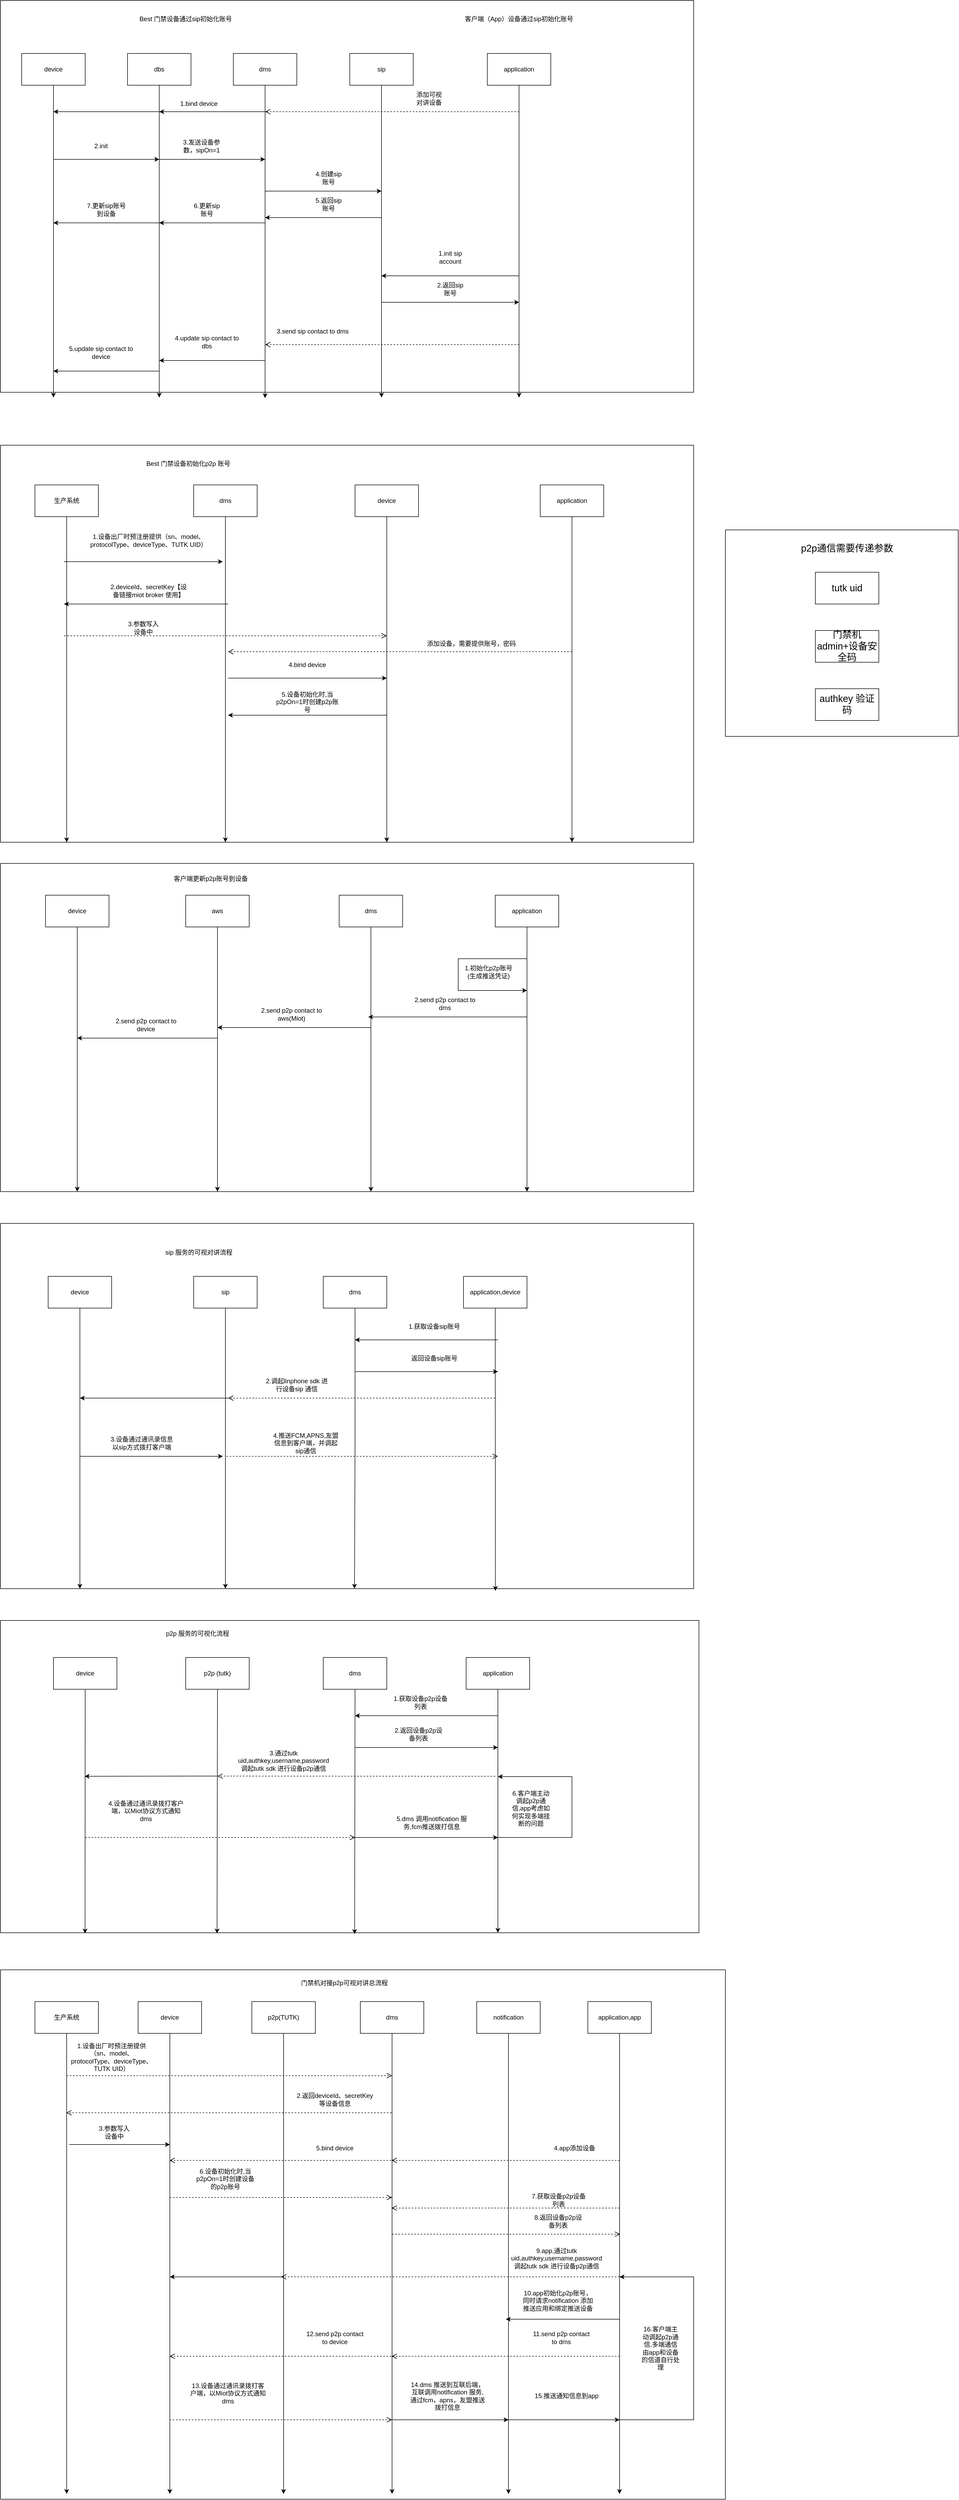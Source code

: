 <mxfile version="28.0.7" pages="2">
  <diagram name="门禁设备sip和p2p 可视对讲流程" id="9-DSKHzaisEFRr8mGshw">
    <mxGraphModel dx="1025" dy="463" grid="1" gridSize="10" guides="1" tooltips="1" connect="1" arrows="1" fold="1" page="1" pageScale="1" pageWidth="827" pageHeight="1169" math="0" shadow="0">
      <root>
        <mxCell id="0" />
        <mxCell id="1" parent="0" />
        <mxCell id="DE0nwYbpklcDqV-RwNJl-1" value="" style="rounded=0;whiteSpace=wrap;html=1;" parent="1" vertex="1">
          <mxGeometry x="120" y="80" width="1310" height="740" as="geometry" />
        </mxCell>
        <mxCell id="DE0nwYbpklcDqV-RwNJl-2" value="" style="edgeStyle=orthogonalEdgeStyle;rounded=0;orthogonalLoop=1;jettySize=auto;html=1;" parent="1" source="DE0nwYbpklcDqV-RwNJl-3" edge="1">
          <mxGeometry relative="1" as="geometry">
            <mxPoint x="220" y="830" as="targetPoint" />
          </mxGeometry>
        </mxCell>
        <mxCell id="DE0nwYbpklcDqV-RwNJl-3" value="device" style="rounded=0;whiteSpace=wrap;html=1;" parent="1" vertex="1">
          <mxGeometry x="160" y="180" width="120" height="60" as="geometry" />
        </mxCell>
        <mxCell id="DE0nwYbpklcDqV-RwNJl-4" style="edgeStyle=orthogonalEdgeStyle;rounded=0;orthogonalLoop=1;jettySize=auto;html=1;" parent="1" source="DE0nwYbpklcDqV-RwNJl-5" edge="1">
          <mxGeometry relative="1" as="geometry">
            <mxPoint x="420" y="830" as="targetPoint" />
          </mxGeometry>
        </mxCell>
        <mxCell id="DE0nwYbpklcDqV-RwNJl-5" value="dbs" style="rounded=0;whiteSpace=wrap;html=1;" parent="1" vertex="1">
          <mxGeometry x="360" y="180" width="120" height="60" as="geometry" />
        </mxCell>
        <mxCell id="DE0nwYbpklcDqV-RwNJl-6" style="edgeStyle=orthogonalEdgeStyle;rounded=0;orthogonalLoop=1;jettySize=auto;html=1;" parent="1" source="DE0nwYbpklcDqV-RwNJl-7" edge="1">
          <mxGeometry relative="1" as="geometry">
            <mxPoint x="620" y="831" as="targetPoint" />
          </mxGeometry>
        </mxCell>
        <mxCell id="DE0nwYbpklcDqV-RwNJl-7" value="dms" style="rounded=0;whiteSpace=wrap;html=1;" parent="1" vertex="1">
          <mxGeometry x="560" y="180" width="120" height="60" as="geometry" />
        </mxCell>
        <mxCell id="DE0nwYbpklcDqV-RwNJl-8" value="" style="endArrow=classic;html=1;rounded=0;" parent="1" edge="1">
          <mxGeometry width="50" height="50" relative="1" as="geometry">
            <mxPoint x="220" y="380" as="sourcePoint" />
            <mxPoint x="420" y="380" as="targetPoint" />
          </mxGeometry>
        </mxCell>
        <mxCell id="DE0nwYbpklcDqV-RwNJl-9" value="" style="endArrow=classic;html=1;rounded=0;" parent="1" edge="1">
          <mxGeometry width="50" height="50" relative="1" as="geometry">
            <mxPoint x="620" y="290" as="sourcePoint" />
            <mxPoint x="420" y="290" as="targetPoint" />
          </mxGeometry>
        </mxCell>
        <mxCell id="DE0nwYbpklcDqV-RwNJl-10" value="1.bind device" style="text;html=1;align=center;verticalAlign=middle;whiteSpace=wrap;rounded=0;" parent="1" vertex="1">
          <mxGeometry x="450" y="260" width="90" height="30" as="geometry" />
        </mxCell>
        <mxCell id="DE0nwYbpklcDqV-RwNJl-11" style="edgeStyle=orthogonalEdgeStyle;rounded=0;orthogonalLoop=1;jettySize=auto;html=1;exitX=0.5;exitY=1;exitDx=0;exitDy=0;" parent="1" source="DE0nwYbpklcDqV-RwNJl-12" edge="1">
          <mxGeometry relative="1" as="geometry">
            <mxPoint x="840" y="830" as="targetPoint" />
            <mxPoint x="730" y="210" as="sourcePoint" />
          </mxGeometry>
        </mxCell>
        <mxCell id="DE0nwYbpklcDqV-RwNJl-12" value="sip" style="rounded=0;whiteSpace=wrap;html=1;" parent="1" vertex="1">
          <mxGeometry x="780" y="180" width="120" height="60" as="geometry" />
        </mxCell>
        <mxCell id="DE0nwYbpklcDqV-RwNJl-13" value="" style="endArrow=classic;html=1;rounded=0;" parent="1" edge="1">
          <mxGeometry width="50" height="50" relative="1" as="geometry">
            <mxPoint x="420" y="290" as="sourcePoint" />
            <mxPoint x="220" y="290" as="targetPoint" />
          </mxGeometry>
        </mxCell>
        <mxCell id="DE0nwYbpklcDqV-RwNJl-14" value="2.init" style="text;html=1;align=center;verticalAlign=middle;whiteSpace=wrap;rounded=0;" parent="1" vertex="1">
          <mxGeometry x="280" y="340" width="60" height="30" as="geometry" />
        </mxCell>
        <mxCell id="DE0nwYbpklcDqV-RwNJl-15" value="" style="endArrow=classic;html=1;rounded=0;" parent="1" edge="1">
          <mxGeometry width="50" height="50" relative="1" as="geometry">
            <mxPoint x="420" y="380" as="sourcePoint" />
            <mxPoint x="620" y="380" as="targetPoint" />
          </mxGeometry>
        </mxCell>
        <mxCell id="DE0nwYbpklcDqV-RwNJl-16" value="3.发送设备参数，sipOn=1" style="text;html=1;align=center;verticalAlign=middle;whiteSpace=wrap;rounded=0;" parent="1" vertex="1">
          <mxGeometry x="460" y="340" width="80" height="30" as="geometry" />
        </mxCell>
        <mxCell id="DE0nwYbpklcDqV-RwNJl-17" value="" style="endArrow=classic;html=1;rounded=0;" parent="1" edge="1">
          <mxGeometry width="50" height="50" relative="1" as="geometry">
            <mxPoint x="620" y="440" as="sourcePoint" />
            <mxPoint x="840" y="440" as="targetPoint" />
          </mxGeometry>
        </mxCell>
        <mxCell id="DE0nwYbpklcDqV-RwNJl-18" value="4.创建sip账号" style="text;html=1;align=center;verticalAlign=middle;whiteSpace=wrap;rounded=0;" parent="1" vertex="1">
          <mxGeometry x="710" y="400" width="60" height="30" as="geometry" />
        </mxCell>
        <mxCell id="DE0nwYbpklcDqV-RwNJl-19" value="" style="endArrow=classic;html=1;rounded=0;" parent="1" edge="1">
          <mxGeometry width="50" height="50" relative="1" as="geometry">
            <mxPoint x="840" y="490" as="sourcePoint" />
            <mxPoint x="620" y="490" as="targetPoint" />
          </mxGeometry>
        </mxCell>
        <mxCell id="DE0nwYbpklcDqV-RwNJl-20" value="5.返回sip账号" style="text;html=1;align=center;verticalAlign=middle;whiteSpace=wrap;rounded=0;" parent="1" vertex="1">
          <mxGeometry x="710" y="450" width="60" height="30" as="geometry" />
        </mxCell>
        <mxCell id="DE0nwYbpklcDqV-RwNJl-21" value="" style="endArrow=classic;html=1;rounded=0;" parent="1" edge="1">
          <mxGeometry width="50" height="50" relative="1" as="geometry">
            <mxPoint x="620" y="500" as="sourcePoint" />
            <mxPoint x="420" y="500" as="targetPoint" />
          </mxGeometry>
        </mxCell>
        <mxCell id="DE0nwYbpklcDqV-RwNJl-22" value="6.更新sip账号" style="text;html=1;align=center;verticalAlign=middle;whiteSpace=wrap;rounded=0;" parent="1" vertex="1">
          <mxGeometry x="480" y="460" width="60" height="30" as="geometry" />
        </mxCell>
        <mxCell id="DE0nwYbpklcDqV-RwNJl-23" value="" style="rounded=0;whiteSpace=wrap;html=1;" parent="1" vertex="1">
          <mxGeometry x="120" y="920" width="1310" height="750" as="geometry" />
        </mxCell>
        <mxCell id="DE0nwYbpklcDqV-RwNJl-24" value="Best 门禁设备通过sip初始化账号" style="text;html=1;align=center;verticalAlign=middle;whiteSpace=wrap;rounded=0;" parent="1" vertex="1">
          <mxGeometry x="340" y="100" width="260" height="30" as="geometry" />
        </mxCell>
        <mxCell id="DE0nwYbpklcDqV-RwNJl-25" value="" style="endArrow=classic;html=1;rounded=0;" parent="1" edge="1">
          <mxGeometry width="50" height="50" relative="1" as="geometry">
            <mxPoint x="420" y="500" as="sourcePoint" />
            <mxPoint x="220" y="500" as="targetPoint" />
          </mxGeometry>
        </mxCell>
        <mxCell id="DE0nwYbpklcDqV-RwNJl-26" style="edgeStyle=orthogonalEdgeStyle;rounded=0;orthogonalLoop=1;jettySize=auto;html=1;" parent="1" source="DE0nwYbpklcDqV-RwNJl-27" edge="1">
          <mxGeometry relative="1" as="geometry">
            <mxPoint x="1100" y="830" as="targetPoint" />
          </mxGeometry>
        </mxCell>
        <mxCell id="DE0nwYbpklcDqV-RwNJl-27" value="application" style="rounded=0;whiteSpace=wrap;html=1;" parent="1" vertex="1">
          <mxGeometry x="1040" y="180" width="120" height="60" as="geometry" />
        </mxCell>
        <mxCell id="DE0nwYbpklcDqV-RwNJl-28" value="" style="endArrow=classic;html=1;rounded=0;" parent="1" edge="1">
          <mxGeometry width="50" height="50" relative="1" as="geometry">
            <mxPoint x="1100" y="600" as="sourcePoint" />
            <mxPoint x="840" y="600" as="targetPoint" />
          </mxGeometry>
        </mxCell>
        <mxCell id="DE0nwYbpklcDqV-RwNJl-29" value="1.init sip account" style="text;html=1;align=center;verticalAlign=middle;whiteSpace=wrap;rounded=0;" parent="1" vertex="1">
          <mxGeometry x="930" y="550" width="80" height="30" as="geometry" />
        </mxCell>
        <mxCell id="DE0nwYbpklcDqV-RwNJl-30" value="" style="endArrow=classic;html=1;rounded=0;" parent="1" edge="1">
          <mxGeometry width="50" height="50" relative="1" as="geometry">
            <mxPoint x="840" y="650" as="sourcePoint" />
            <mxPoint x="1100" y="650" as="targetPoint" />
          </mxGeometry>
        </mxCell>
        <mxCell id="DE0nwYbpklcDqV-RwNJl-31" value="2.返回sip 账号" style="text;html=1;align=center;verticalAlign=middle;whiteSpace=wrap;rounded=0;" parent="1" vertex="1">
          <mxGeometry x="940" y="610" width="60" height="30" as="geometry" />
        </mxCell>
        <mxCell id="DE0nwYbpklcDqV-RwNJl-32" value="客户端（App）设备通过sip初始化账号" style="text;html=1;align=center;verticalAlign=middle;whiteSpace=wrap;rounded=0;" parent="1" vertex="1">
          <mxGeometry x="970" y="100" width="260" height="30" as="geometry" />
        </mxCell>
        <mxCell id="DE0nwYbpklcDqV-RwNJl-33" value="" style="edgeStyle=orthogonalEdgeStyle;rounded=0;orthogonalLoop=1;jettySize=auto;html=1;" parent="1" source="DE0nwYbpklcDqV-RwNJl-34" edge="1">
          <mxGeometry relative="1" as="geometry">
            <mxPoint x="545" y="1670" as="targetPoint" />
          </mxGeometry>
        </mxCell>
        <mxCell id="DE0nwYbpklcDqV-RwNJl-34" value="dms" style="rounded=0;whiteSpace=wrap;html=1;" parent="1" vertex="1">
          <mxGeometry x="485" y="995" width="120" height="60" as="geometry" />
        </mxCell>
        <mxCell id="DE0nwYbpklcDqV-RwNJl-35" style="edgeStyle=orthogonalEdgeStyle;rounded=0;orthogonalLoop=1;jettySize=auto;html=1;" parent="1" source="DE0nwYbpklcDqV-RwNJl-36" edge="1">
          <mxGeometry relative="1" as="geometry">
            <mxPoint x="245" y="1670" as="targetPoint" />
          </mxGeometry>
        </mxCell>
        <mxCell id="DE0nwYbpklcDqV-RwNJl-36" value="生产系统" style="rounded=0;whiteSpace=wrap;html=1;" parent="1" vertex="1">
          <mxGeometry x="185" y="995" width="120" height="60" as="geometry" />
        </mxCell>
        <mxCell id="DE0nwYbpklcDqV-RwNJl-37" style="edgeStyle=orthogonalEdgeStyle;rounded=0;orthogonalLoop=1;jettySize=auto;html=1;" parent="1" source="DE0nwYbpklcDqV-RwNJl-38" edge="1">
          <mxGeometry relative="1" as="geometry">
            <mxPoint x="850" y="1670" as="targetPoint" />
          </mxGeometry>
        </mxCell>
        <mxCell id="DE0nwYbpklcDqV-RwNJl-38" value="device" style="rounded=0;whiteSpace=wrap;html=1;" parent="1" vertex="1">
          <mxGeometry x="790" y="995" width="120" height="60" as="geometry" />
        </mxCell>
        <mxCell id="DE0nwYbpklcDqV-RwNJl-39" value="1.设备出厂时预注册提供（sn、model、protocolType、deviceType、TUTK UID）" style="text;html=1;strokeColor=none;fillColor=none;align=center;verticalAlign=middle;whiteSpace=wrap;rounded=0;" parent="1" vertex="1">
          <mxGeometry x="270" y="1090" width="260" height="20" as="geometry" />
        </mxCell>
        <mxCell id="DE0nwYbpklcDqV-RwNJl-40" value="" style="endArrow=classic;html=1;rounded=0;" parent="1" edge="1">
          <mxGeometry width="50" height="50" relative="1" as="geometry">
            <mxPoint x="240" y="1140" as="sourcePoint" />
            <mxPoint x="540" y="1140" as="targetPoint" />
          </mxGeometry>
        </mxCell>
        <mxCell id="DE0nwYbpklcDqV-RwNJl-41" value="" style="endArrow=classic;html=1;rounded=0;" parent="1" edge="1">
          <mxGeometry width="50" height="50" relative="1" as="geometry">
            <mxPoint x="550" y="1220" as="sourcePoint" />
            <mxPoint x="240" y="1220" as="targetPoint" />
          </mxGeometry>
        </mxCell>
        <mxCell id="DE0nwYbpklcDqV-RwNJl-42" value="2.deviceId、secretKey【设备链接miot broker 使用】" style="text;html=1;align=center;verticalAlign=middle;whiteSpace=wrap;rounded=0;" parent="1" vertex="1">
          <mxGeometry x="325" y="1180" width="150" height="30" as="geometry" />
        </mxCell>
        <mxCell id="DE0nwYbpklcDqV-RwNJl-43" value="3.参数写入设备中" style="text;html=1;align=center;verticalAlign=middle;whiteSpace=wrap;rounded=0;" parent="1" vertex="1">
          <mxGeometry x="360" y="1250" width="60" height="30" as="geometry" />
        </mxCell>
        <mxCell id="DE0nwYbpklcDqV-RwNJl-44" value="" style="endArrow=classic;html=1;rounded=0;" parent="1" edge="1">
          <mxGeometry width="50" height="50" relative="1" as="geometry">
            <mxPoint x="550" y="1360" as="sourcePoint" />
            <mxPoint x="850" y="1360" as="targetPoint" />
          </mxGeometry>
        </mxCell>
        <mxCell id="DE0nwYbpklcDqV-RwNJl-45" value="4.bind device" style="text;html=1;align=center;verticalAlign=middle;whiteSpace=wrap;rounded=0;" parent="1" vertex="1">
          <mxGeometry x="650" y="1320" width="100" height="30" as="geometry" />
        </mxCell>
        <mxCell id="DE0nwYbpklcDqV-RwNJl-46" value="" style="endArrow=classic;html=1;rounded=0;" parent="1" edge="1">
          <mxGeometry width="50" height="50" relative="1" as="geometry">
            <mxPoint x="850" y="1430" as="sourcePoint" />
            <mxPoint x="550" y="1430" as="targetPoint" />
          </mxGeometry>
        </mxCell>
        <mxCell id="DE0nwYbpklcDqV-RwNJl-47" value="5.设备初始化时,当p2pOn=1时创建p2p账号" style="text;html=1;align=center;verticalAlign=middle;whiteSpace=wrap;rounded=0;" parent="1" vertex="1">
          <mxGeometry x="640" y="1390" width="120" height="30" as="geometry" />
        </mxCell>
        <mxCell id="DE0nwYbpklcDqV-RwNJl-48" value="Best 门禁设备初始化p2p 账号" style="text;html=1;align=center;verticalAlign=middle;whiteSpace=wrap;rounded=0;" parent="1" vertex="1">
          <mxGeometry x="340" y="940" width="270" height="30" as="geometry" />
        </mxCell>
        <mxCell id="DE0nwYbpklcDqV-RwNJl-49" style="edgeStyle=orthogonalEdgeStyle;rounded=0;orthogonalLoop=1;jettySize=auto;html=1;" parent="1" source="DE0nwYbpklcDqV-RwNJl-50" edge="1">
          <mxGeometry relative="1" as="geometry">
            <mxPoint x="1200" y="1670" as="targetPoint" />
          </mxGeometry>
        </mxCell>
        <mxCell id="DE0nwYbpklcDqV-RwNJl-50" value="application" style="rounded=0;whiteSpace=wrap;html=1;" parent="1" vertex="1">
          <mxGeometry x="1140" y="995" width="120" height="60" as="geometry" />
        </mxCell>
        <mxCell id="DE0nwYbpklcDqV-RwNJl-51" value="3.send sip contact to dms" style="text;html=1;align=center;verticalAlign=middle;whiteSpace=wrap;rounded=0;" parent="1" vertex="1">
          <mxGeometry x="640" y="690" width="140" height="30" as="geometry" />
        </mxCell>
        <mxCell id="DE0nwYbpklcDqV-RwNJl-52" value="" style="endArrow=classic;html=1;rounded=0;" parent="1" edge="1">
          <mxGeometry width="50" height="50" relative="1" as="geometry">
            <mxPoint x="620" y="760" as="sourcePoint" />
            <mxPoint x="420" y="760" as="targetPoint" />
          </mxGeometry>
        </mxCell>
        <mxCell id="DE0nwYbpklcDqV-RwNJl-53" value="4.update sip contact to dbs" style="text;html=1;align=center;verticalAlign=middle;whiteSpace=wrap;rounded=0;" parent="1" vertex="1">
          <mxGeometry x="440" y="710" width="140" height="30" as="geometry" />
        </mxCell>
        <mxCell id="DE0nwYbpklcDqV-RwNJl-54" value="" style="endArrow=classic;html=1;rounded=0;" parent="1" edge="1">
          <mxGeometry width="50" height="50" relative="1" as="geometry">
            <mxPoint x="420" y="780" as="sourcePoint" />
            <mxPoint x="220" y="780" as="targetPoint" />
          </mxGeometry>
        </mxCell>
        <mxCell id="DE0nwYbpklcDqV-RwNJl-55" value="5.update sip contact to device" style="text;html=1;align=center;verticalAlign=middle;whiteSpace=wrap;rounded=0;" parent="1" vertex="1">
          <mxGeometry x="240" y="730" width="140" height="30" as="geometry" />
        </mxCell>
        <mxCell id="DE0nwYbpklcDqV-RwNJl-56" value="7.更新sip账号到设备" style="text;html=1;align=center;verticalAlign=middle;whiteSpace=wrap;rounded=0;" parent="1" vertex="1">
          <mxGeometry x="280" y="460" width="80" height="30" as="geometry" />
        </mxCell>
        <mxCell id="DE0nwYbpklcDqV-RwNJl-57" value="添加可视对讲设备" style="text;html=1;align=center;verticalAlign=middle;whiteSpace=wrap;rounded=0;" parent="1" vertex="1">
          <mxGeometry x="900" y="250" width="60" height="30" as="geometry" />
        </mxCell>
        <mxCell id="DE0nwYbpklcDqV-RwNJl-58" value="添加设备，需要提供账号，密码" style="text;html=1;align=center;verticalAlign=middle;whiteSpace=wrap;rounded=0;" parent="1" vertex="1">
          <mxGeometry x="920" y="1280" width="180" height="30" as="geometry" />
        </mxCell>
        <mxCell id="DE0nwYbpklcDqV-RwNJl-59" value="" style="rounded=0;whiteSpace=wrap;html=1;" parent="1" vertex="1">
          <mxGeometry x="1490" y="1080" width="440" height="390" as="geometry" />
        </mxCell>
        <mxCell id="DE0nwYbpklcDqV-RwNJl-60" value="&lt;font style=&quot;font-size: 18px;&quot;&gt;tutk uid&lt;/font&gt;" style="rounded=0;whiteSpace=wrap;html=1;" parent="1" vertex="1">
          <mxGeometry x="1660" y="1160" width="120" height="60" as="geometry" />
        </mxCell>
        <mxCell id="DE0nwYbpklcDqV-RwNJl-61" value="&lt;font style=&quot;font-size: 18px;&quot;&gt;p2p通信需要传递参数&lt;/font&gt;" style="text;html=1;align=center;verticalAlign=middle;whiteSpace=wrap;rounded=0;" parent="1" vertex="1">
          <mxGeometry x="1570" y="1100" width="300" height="30" as="geometry" />
        </mxCell>
        <mxCell id="DE0nwYbpklcDqV-RwNJl-62" value="&lt;span style=&quot;font-size: 18px;&quot;&gt;门禁机admin+设备安全码&lt;/span&gt;" style="rounded=0;whiteSpace=wrap;html=1;" parent="1" vertex="1">
          <mxGeometry x="1660" y="1270" width="120" height="60" as="geometry" />
        </mxCell>
        <mxCell id="DE0nwYbpklcDqV-RwNJl-63" value="&lt;span style=&quot;font-size: 18px;&quot;&gt;authkey 验证码&lt;/span&gt;" style="rounded=0;whiteSpace=wrap;html=1;" parent="1" vertex="1">
          <mxGeometry x="1660" y="1380" width="120" height="60" as="geometry" />
        </mxCell>
        <mxCell id="DE0nwYbpklcDqV-RwNJl-64" value="" style="rounded=0;whiteSpace=wrap;html=1;" parent="1" vertex="1">
          <mxGeometry x="120" y="1710" width="1310" height="620" as="geometry" />
        </mxCell>
        <mxCell id="DE0nwYbpklcDqV-RwNJl-65" style="edgeStyle=orthogonalEdgeStyle;rounded=0;orthogonalLoop=1;jettySize=auto;html=1;" parent="1" source="DE0nwYbpklcDqV-RwNJl-66" edge="1">
          <mxGeometry relative="1" as="geometry">
            <mxPoint x="820" y="2330" as="targetPoint" />
          </mxGeometry>
        </mxCell>
        <mxCell id="DE0nwYbpklcDqV-RwNJl-66" value="dms" style="rounded=0;whiteSpace=wrap;html=1;" parent="1" vertex="1">
          <mxGeometry x="760" y="1770" width="120" height="60" as="geometry" />
        </mxCell>
        <mxCell id="DE0nwYbpklcDqV-RwNJl-67" style="edgeStyle=orthogonalEdgeStyle;rounded=0;orthogonalLoop=1;jettySize=auto;html=1;" parent="1" source="DE0nwYbpklcDqV-RwNJl-68" edge="1">
          <mxGeometry relative="1" as="geometry">
            <mxPoint x="1115" y="2330" as="targetPoint" />
          </mxGeometry>
        </mxCell>
        <mxCell id="DE0nwYbpklcDqV-RwNJl-68" value="application" style="rounded=0;whiteSpace=wrap;html=1;" parent="1" vertex="1">
          <mxGeometry x="1055" y="1770" width="120" height="60" as="geometry" />
        </mxCell>
        <mxCell id="DE0nwYbpklcDqV-RwNJl-69" value="" style="endArrow=classic;html=1;rounded=0;" parent="1" edge="1">
          <mxGeometry width="50" height="50" relative="1" as="geometry">
            <mxPoint x="1115" y="1890" as="sourcePoint" />
            <mxPoint x="1115" y="1950" as="targetPoint" />
            <Array as="points">
              <mxPoint x="985" y="1890" />
              <mxPoint x="985" y="1950" />
            </Array>
          </mxGeometry>
        </mxCell>
        <mxCell id="DE0nwYbpklcDqV-RwNJl-70" style="edgeStyle=orthogonalEdgeStyle;rounded=0;orthogonalLoop=1;jettySize=auto;html=1;" parent="1" source="DE0nwYbpklcDqV-RwNJl-71" edge="1">
          <mxGeometry relative="1" as="geometry">
            <mxPoint x="265" y="2330" as="targetPoint" />
          </mxGeometry>
        </mxCell>
        <mxCell id="DE0nwYbpklcDqV-RwNJl-71" value="device" style="rounded=0;whiteSpace=wrap;html=1;" parent="1" vertex="1">
          <mxGeometry x="205" y="1770" width="120" height="60" as="geometry" />
        </mxCell>
        <mxCell id="DE0nwYbpklcDqV-RwNJl-72" value="1.初始化p2p账号(生成推送凭证)" style="text;html=1;align=center;verticalAlign=middle;whiteSpace=wrap;rounded=0;" parent="1" vertex="1">
          <mxGeometry x="995" y="1900" width="95" height="30" as="geometry" />
        </mxCell>
        <mxCell id="DE0nwYbpklcDqV-RwNJl-73" value="" style="endArrow=classic;html=1;rounded=0;" parent="1" edge="1">
          <mxGeometry width="50" height="50" relative="1" as="geometry">
            <mxPoint x="1115" y="2000" as="sourcePoint" />
            <mxPoint x="815" y="2000" as="targetPoint" />
          </mxGeometry>
        </mxCell>
        <mxCell id="DE0nwYbpklcDqV-RwNJl-74" value="2.send p2p contact to dms" style="text;html=1;align=center;verticalAlign=middle;whiteSpace=wrap;rounded=0;" parent="1" vertex="1">
          <mxGeometry x="890" y="1960" width="140" height="30" as="geometry" />
        </mxCell>
        <mxCell id="DE0nwYbpklcDqV-RwNJl-75" value="" style="html=1;verticalAlign=bottom;endArrow=open;dashed=1;endSize=8;curved=0;rounded=0;" parent="1" edge="1">
          <mxGeometry relative="1" as="geometry">
            <mxPoint x="1200" y="1310" as="sourcePoint" />
            <mxPoint x="550" y="1310" as="targetPoint" />
            <mxPoint as="offset" />
          </mxGeometry>
        </mxCell>
        <mxCell id="DE0nwYbpklcDqV-RwNJl-76" style="edgeStyle=orthogonalEdgeStyle;rounded=0;orthogonalLoop=1;jettySize=auto;html=1;" parent="1" source="DE0nwYbpklcDqV-RwNJl-77" edge="1">
          <mxGeometry relative="1" as="geometry">
            <mxPoint x="530" y="2330" as="targetPoint" />
          </mxGeometry>
        </mxCell>
        <mxCell id="DE0nwYbpklcDqV-RwNJl-77" value="aws" style="rounded=0;whiteSpace=wrap;html=1;" parent="1" vertex="1">
          <mxGeometry x="470" y="1770" width="120" height="60" as="geometry" />
        </mxCell>
        <mxCell id="DE0nwYbpklcDqV-RwNJl-78" value="" style="endArrow=classic;html=1;rounded=0;" parent="1" edge="1">
          <mxGeometry width="50" height="50" relative="1" as="geometry">
            <mxPoint x="820" y="2020" as="sourcePoint" />
            <mxPoint x="530" y="2020" as="targetPoint" />
          </mxGeometry>
        </mxCell>
        <mxCell id="DE0nwYbpklcDqV-RwNJl-79" value="" style="endArrow=classic;html=1;rounded=0;" parent="1" edge="1">
          <mxGeometry width="50" height="50" relative="1" as="geometry">
            <mxPoint x="530" y="2040" as="sourcePoint" />
            <mxPoint x="265" y="2040" as="targetPoint" />
          </mxGeometry>
        </mxCell>
        <mxCell id="DE0nwYbpklcDqV-RwNJl-80" value="2.send p2p contact to aws(Miot)" style="text;html=1;align=center;verticalAlign=middle;whiteSpace=wrap;rounded=0;" parent="1" vertex="1">
          <mxGeometry x="600" y="1980" width="140" height="30" as="geometry" />
        </mxCell>
        <mxCell id="DE0nwYbpklcDqV-RwNJl-81" value="2.send p2p contact to device" style="text;html=1;align=center;verticalAlign=middle;whiteSpace=wrap;rounded=0;" parent="1" vertex="1">
          <mxGeometry x="325" y="2000" width="140" height="30" as="geometry" />
        </mxCell>
        <mxCell id="DE0nwYbpklcDqV-RwNJl-82" value="" style="html=1;verticalAlign=bottom;endArrow=open;dashed=1;endSize=8;curved=0;rounded=0;" parent="1" edge="1">
          <mxGeometry relative="1" as="geometry">
            <mxPoint x="1100" y="290" as="sourcePoint" />
            <mxPoint x="620" y="290" as="targetPoint" />
            <mxPoint as="offset" />
          </mxGeometry>
        </mxCell>
        <mxCell id="DE0nwYbpklcDqV-RwNJl-83" value="" style="html=1;verticalAlign=bottom;endArrow=open;dashed=1;endSize=8;curved=0;rounded=0;" parent="1" edge="1">
          <mxGeometry relative="1" as="geometry">
            <mxPoint x="1100" y="730" as="sourcePoint" />
            <mxPoint x="620" y="730" as="targetPoint" />
            <mxPoint as="offset" />
          </mxGeometry>
        </mxCell>
        <mxCell id="DE0nwYbpklcDqV-RwNJl-84" value="" style="html=1;verticalAlign=bottom;endArrow=open;dashed=1;endSize=8;curved=0;rounded=0;" parent="1" edge="1">
          <mxGeometry relative="1" as="geometry">
            <mxPoint x="240" y="1280" as="sourcePoint" />
            <mxPoint x="850" y="1280" as="targetPoint" />
            <mxPoint as="offset" />
          </mxGeometry>
        </mxCell>
        <mxCell id="DE0nwYbpklcDqV-RwNJl-85" value="客户端更新p2p账号到设备" style="text;html=1;align=center;verticalAlign=middle;whiteSpace=wrap;rounded=0;" parent="1" vertex="1">
          <mxGeometry x="415" y="1724" width="205" height="30" as="geometry" />
        </mxCell>
        <mxCell id="DE0nwYbpklcDqV-RwNJl-86" value="" style="rounded=0;whiteSpace=wrap;html=1;" parent="1" vertex="1">
          <mxGeometry x="120" y="2390" width="1310" height="690" as="geometry" />
        </mxCell>
        <mxCell id="DE0nwYbpklcDqV-RwNJl-87" style="edgeStyle=orthogonalEdgeStyle;rounded=0;orthogonalLoop=1;jettySize=auto;html=1;" parent="1" source="DE0nwYbpklcDqV-RwNJl-88" edge="1">
          <mxGeometry relative="1" as="geometry">
            <mxPoint x="270" y="3080" as="targetPoint" />
          </mxGeometry>
        </mxCell>
        <mxCell id="DE0nwYbpklcDqV-RwNJl-88" value="device" style="rounded=0;whiteSpace=wrap;html=1;" parent="1" vertex="1">
          <mxGeometry x="210" y="2490" width="120" height="60" as="geometry" />
        </mxCell>
        <mxCell id="DE0nwYbpklcDqV-RwNJl-89" value="dms" style="rounded=0;whiteSpace=wrap;html=1;" parent="1" vertex="1">
          <mxGeometry x="730" y="2490" width="120" height="60" as="geometry" />
        </mxCell>
        <mxCell id="DE0nwYbpklcDqV-RwNJl-90" style="edgeStyle=orthogonalEdgeStyle;rounded=0;orthogonalLoop=1;jettySize=auto;html=1;" parent="1" source="DE0nwYbpklcDqV-RwNJl-91" edge="1">
          <mxGeometry relative="1" as="geometry">
            <mxPoint x="545" y="3080" as="targetPoint" />
          </mxGeometry>
        </mxCell>
        <mxCell id="DE0nwYbpklcDqV-RwNJl-91" value="sip" style="rounded=0;whiteSpace=wrap;html=1;" parent="1" vertex="1">
          <mxGeometry x="485" y="2490" width="120" height="60" as="geometry" />
        </mxCell>
        <mxCell id="DE0nwYbpklcDqV-RwNJl-92" value="application,device" style="rounded=0;whiteSpace=wrap;html=1;" parent="1" vertex="1">
          <mxGeometry x="995" y="2490" width="120" height="60" as="geometry" />
        </mxCell>
        <mxCell id="DE0nwYbpklcDqV-RwNJl-93" style="edgeStyle=orthogonalEdgeStyle;rounded=0;orthogonalLoop=1;jettySize=auto;html=1;entryX=0.714;entryY=1.006;entryDx=0;entryDy=0;entryPerimeter=0;" parent="1" source="DE0nwYbpklcDqV-RwNJl-92" target="DE0nwYbpklcDqV-RwNJl-86" edge="1">
          <mxGeometry relative="1" as="geometry" />
        </mxCell>
        <mxCell id="DE0nwYbpklcDqV-RwNJl-94" value="" style="endArrow=classic;html=1;rounded=0;" parent="1" edge="1">
          <mxGeometry width="50" height="50" relative="1" as="geometry">
            <mxPoint x="1060" y="2610" as="sourcePoint" />
            <mxPoint x="790" y="2610" as="targetPoint" />
          </mxGeometry>
        </mxCell>
        <mxCell id="DE0nwYbpklcDqV-RwNJl-95" value="1.获取设备sip账号" style="text;html=1;align=center;verticalAlign=middle;whiteSpace=wrap;rounded=0;" parent="1" vertex="1">
          <mxGeometry x="890" y="2570" width="100" height="30" as="geometry" />
        </mxCell>
        <mxCell id="DE0nwYbpklcDqV-RwNJl-96" value="" style="html=1;verticalAlign=bottom;endArrow=open;dashed=1;endSize=8;curved=0;rounded=0;" parent="1" edge="1">
          <mxGeometry relative="1" as="geometry">
            <mxPoint x="1055" y="2720" as="sourcePoint" />
            <mxPoint x="550" y="2720" as="targetPoint" />
          </mxGeometry>
        </mxCell>
        <mxCell id="DE0nwYbpklcDqV-RwNJl-97" value="2.调起linphone sdk 进行设备sip 通信" style="text;html=1;align=center;verticalAlign=middle;whiteSpace=wrap;rounded=0;" parent="1" vertex="1">
          <mxGeometry x="620" y="2680" width="120" height="30" as="geometry" />
        </mxCell>
        <mxCell id="DE0nwYbpklcDqV-RwNJl-98" value="3.设备通过通讯录信息以sip方式拨打客户端" style="text;html=1;align=center;verticalAlign=middle;whiteSpace=wrap;rounded=0;" parent="1" vertex="1">
          <mxGeometry x="322.5" y="2790" width="127.5" height="30" as="geometry" />
        </mxCell>
        <mxCell id="DE0nwYbpklcDqV-RwNJl-99" value="" style="endArrow=classic;html=1;rounded=0;" parent="1" edge="1">
          <mxGeometry width="50" height="50" relative="1" as="geometry">
            <mxPoint x="790" y="2670" as="sourcePoint" />
            <mxPoint x="1060" y="2670" as="targetPoint" />
          </mxGeometry>
        </mxCell>
        <mxCell id="DE0nwYbpklcDqV-RwNJl-100" value="返回设备sip账号" style="text;html=1;align=center;verticalAlign=middle;whiteSpace=wrap;rounded=0;" parent="1" vertex="1">
          <mxGeometry x="890" y="2630" width="100" height="30" as="geometry" />
        </mxCell>
        <mxCell id="DE0nwYbpklcDqV-RwNJl-101" style="edgeStyle=orthogonalEdgeStyle;rounded=0;orthogonalLoop=1;jettySize=auto;html=1;" parent="1" source="DE0nwYbpklcDqV-RwNJl-89" edge="1">
          <mxGeometry relative="1" as="geometry">
            <mxPoint x="789" y="3080" as="targetPoint" />
          </mxGeometry>
        </mxCell>
        <mxCell id="DE0nwYbpklcDqV-RwNJl-102" value="" style="endArrow=classic;html=1;rounded=0;" parent="1" edge="1">
          <mxGeometry width="50" height="50" relative="1" as="geometry">
            <mxPoint x="550" y="2720" as="sourcePoint" />
            <mxPoint x="270" y="2720" as="targetPoint" />
          </mxGeometry>
        </mxCell>
        <mxCell id="DE0nwYbpklcDqV-RwNJl-103" value="" style="html=1;verticalAlign=bottom;endArrow=open;dashed=1;endSize=8;curved=0;rounded=0;" parent="1" edge="1">
          <mxGeometry relative="1" as="geometry">
            <mxPoint x="547" y="2830" as="sourcePoint" />
            <mxPoint x="1060" y="2830" as="targetPoint" />
          </mxGeometry>
        </mxCell>
        <mxCell id="DE0nwYbpklcDqV-RwNJl-104" value="4.推送FCM,APNS,友盟信息到客户端，并调起sip通信" style="text;html=1;align=center;verticalAlign=middle;whiteSpace=wrap;rounded=0;" parent="1" vertex="1">
          <mxGeometry x="632.5" y="2790" width="127.5" height="30" as="geometry" />
        </mxCell>
        <mxCell id="DE0nwYbpklcDqV-RwNJl-105" value="" style="endArrow=classic;html=1;rounded=0;" parent="1" edge="1">
          <mxGeometry width="50" height="50" relative="1" as="geometry">
            <mxPoint x="270" y="2830" as="sourcePoint" />
            <mxPoint x="540" y="2830" as="targetPoint" />
          </mxGeometry>
        </mxCell>
        <mxCell id="DE0nwYbpklcDqV-RwNJl-106" value="" style="rounded=0;whiteSpace=wrap;html=1;" parent="1" vertex="1">
          <mxGeometry x="120" y="3140" width="1320" height="590" as="geometry" />
        </mxCell>
        <mxCell id="DE0nwYbpklcDqV-RwNJl-107" value="sip 服务的可视对讲流程" style="text;html=1;align=center;verticalAlign=middle;whiteSpace=wrap;rounded=0;" parent="1" vertex="1">
          <mxGeometry x="410" y="2430" width="170" height="30" as="geometry" />
        </mxCell>
        <mxCell id="DE0nwYbpklcDqV-RwNJl-108" value="device" style="rounded=0;whiteSpace=wrap;html=1;" parent="1" vertex="1">
          <mxGeometry x="220" y="3210" width="120" height="60" as="geometry" />
        </mxCell>
        <mxCell id="DE0nwYbpklcDqV-RwNJl-109" value="p2p (tutk)" style="rounded=0;whiteSpace=wrap;html=1;" parent="1" vertex="1">
          <mxGeometry x="470" y="3210" width="120" height="60" as="geometry" />
        </mxCell>
        <mxCell id="DE0nwYbpklcDqV-RwNJl-110" value="dms" style="rounded=0;whiteSpace=wrap;html=1;" parent="1" vertex="1">
          <mxGeometry x="730" y="3210" width="120" height="60" as="geometry" />
        </mxCell>
        <mxCell id="DE0nwYbpklcDqV-RwNJl-111" style="edgeStyle=orthogonalEdgeStyle;rounded=0;orthogonalLoop=1;jettySize=auto;html=1;" parent="1" source="DE0nwYbpklcDqV-RwNJl-112" edge="1">
          <mxGeometry relative="1" as="geometry">
            <mxPoint x="1060" y="3730" as="targetPoint" />
          </mxGeometry>
        </mxCell>
        <mxCell id="DE0nwYbpklcDqV-RwNJl-112" value="application" style="rounded=0;whiteSpace=wrap;html=1;" parent="1" vertex="1">
          <mxGeometry x="1000" y="3210" width="120" height="60" as="geometry" />
        </mxCell>
        <mxCell id="DE0nwYbpklcDqV-RwNJl-113" style="edgeStyle=orthogonalEdgeStyle;rounded=0;orthogonalLoop=1;jettySize=auto;html=1;entryX=0.507;entryY=1.004;entryDx=0;entryDy=0;entryPerimeter=0;" parent="1" source="DE0nwYbpklcDqV-RwNJl-110" target="DE0nwYbpklcDqV-RwNJl-106" edge="1">
          <mxGeometry relative="1" as="geometry" />
        </mxCell>
        <mxCell id="DE0nwYbpklcDqV-RwNJl-114" style="edgeStyle=orthogonalEdgeStyle;rounded=0;orthogonalLoop=1;jettySize=auto;html=1;entryX=0.31;entryY=1.002;entryDx=0;entryDy=0;entryPerimeter=0;" parent="1" source="DE0nwYbpklcDqV-RwNJl-109" target="DE0nwYbpklcDqV-RwNJl-106" edge="1">
          <mxGeometry relative="1" as="geometry" />
        </mxCell>
        <mxCell id="DE0nwYbpklcDqV-RwNJl-115" style="edgeStyle=orthogonalEdgeStyle;rounded=0;orthogonalLoop=1;jettySize=auto;html=1;entryX=0.121;entryY=1.002;entryDx=0;entryDy=0;entryPerimeter=0;" parent="1" source="DE0nwYbpklcDqV-RwNJl-108" target="DE0nwYbpklcDqV-RwNJl-106" edge="1">
          <mxGeometry relative="1" as="geometry" />
        </mxCell>
        <mxCell id="DE0nwYbpklcDqV-RwNJl-116" value="p2p 服务的可视化流程" style="text;html=1;align=center;verticalAlign=middle;whiteSpace=wrap;rounded=0;" parent="1" vertex="1">
          <mxGeometry x="415" y="3150" width="155" height="30" as="geometry" />
        </mxCell>
        <mxCell id="DE0nwYbpklcDqV-RwNJl-117" value="" style="endArrow=classic;html=1;rounded=0;" parent="1" edge="1">
          <mxGeometry width="50" height="50" relative="1" as="geometry">
            <mxPoint x="1060" y="3320" as="sourcePoint" />
            <mxPoint x="790" y="3320" as="targetPoint" />
          </mxGeometry>
        </mxCell>
        <mxCell id="DE0nwYbpklcDqV-RwNJl-118" value="1.获取设备p2p设备列表" style="text;html=1;align=center;verticalAlign=middle;whiteSpace=wrap;rounded=0;" parent="1" vertex="1">
          <mxGeometry x="859" y="3280" width="110" height="30" as="geometry" />
        </mxCell>
        <mxCell id="DE0nwYbpklcDqV-RwNJl-119" value="2.返回设备p2p设备列表" style="text;html=1;align=center;verticalAlign=middle;whiteSpace=wrap;rounded=0;" parent="1" vertex="1">
          <mxGeometry x="860" y="3340" width="100" height="30" as="geometry" />
        </mxCell>
        <mxCell id="DE0nwYbpklcDqV-RwNJl-120" value="" style="endArrow=classic;html=1;rounded=0;" parent="1" edge="1">
          <mxGeometry width="50" height="50" relative="1" as="geometry">
            <mxPoint x="790" y="3380" as="sourcePoint" />
            <mxPoint x="1060" y="3380" as="targetPoint" />
          </mxGeometry>
        </mxCell>
        <mxCell id="DE0nwYbpklcDqV-RwNJl-121" value="" style="html=1;verticalAlign=bottom;endArrow=open;dashed=1;endSize=8;curved=0;rounded=0;" parent="1" edge="1">
          <mxGeometry relative="1" as="geometry">
            <mxPoint x="1055" y="3434.44" as="sourcePoint" />
            <mxPoint x="530" y="3434" as="targetPoint" />
          </mxGeometry>
        </mxCell>
        <mxCell id="DE0nwYbpklcDqV-RwNJl-122" value="3.通过tutk uid,authkey,username,password调起tutk sdk 进行设备p2p通信" style="text;html=1;align=center;verticalAlign=middle;whiteSpace=wrap;rounded=0;" parent="1" vertex="1">
          <mxGeometry x="590" y="3390" width="130" height="30" as="geometry" />
        </mxCell>
        <mxCell id="DE0nwYbpklcDqV-RwNJl-123" value="" style="endArrow=classic;html=1;rounded=0;" parent="1" edge="1">
          <mxGeometry width="50" height="50" relative="1" as="geometry">
            <mxPoint x="530" y="3434" as="sourcePoint" />
            <mxPoint x="279" y="3434.44" as="targetPoint" />
          </mxGeometry>
        </mxCell>
        <mxCell id="DE0nwYbpklcDqV-RwNJl-124" value="" style="html=1;verticalAlign=bottom;endArrow=open;dashed=1;endSize=8;curved=0;rounded=0;" parent="1" edge="1">
          <mxGeometry relative="1" as="geometry">
            <mxPoint x="280" y="3550" as="sourcePoint" />
            <mxPoint x="790" y="3550" as="targetPoint" />
          </mxGeometry>
        </mxCell>
        <mxCell id="DE0nwYbpklcDqV-RwNJl-125" value="4.设备通过通讯录拨打客户端，以Miot协议方式通知dms" style="text;html=1;align=center;verticalAlign=middle;whiteSpace=wrap;rounded=0;" parent="1" vertex="1">
          <mxGeometry x="320" y="3470" width="150" height="60" as="geometry" />
        </mxCell>
        <mxCell id="DE0nwYbpklcDqV-RwNJl-126" value="" style="endArrow=classic;html=1;rounded=0;" parent="1" edge="1">
          <mxGeometry width="50" height="50" relative="1" as="geometry">
            <mxPoint x="790" y="3550" as="sourcePoint" />
            <mxPoint x="1060" y="3550" as="targetPoint" />
          </mxGeometry>
        </mxCell>
        <mxCell id="DE0nwYbpklcDqV-RwNJl-127" value="5.dms 调用notification 服务,fcm推送拨打信息" style="text;html=1;align=center;verticalAlign=middle;whiteSpace=wrap;rounded=0;" parent="1" vertex="1">
          <mxGeometry x="860" y="3507" width="150" height="30" as="geometry" />
        </mxCell>
        <mxCell id="DE0nwYbpklcDqV-RwNJl-128" value="" style="endArrow=classic;html=1;rounded=0;" parent="1" edge="1">
          <mxGeometry width="50" height="50" relative="1" as="geometry">
            <mxPoint x="1060" y="3550" as="sourcePoint" />
            <mxPoint x="1060" y="3435" as="targetPoint" />
            <Array as="points">
              <mxPoint x="1200" y="3550" />
              <mxPoint x="1200" y="3435" />
            </Array>
          </mxGeometry>
        </mxCell>
        <mxCell id="DE0nwYbpklcDqV-RwNJl-129" value="6.客户端主动调起p2p通信,app考虑如何实现多端挂断的问题" style="text;html=1;align=center;verticalAlign=middle;whiteSpace=wrap;rounded=0;" parent="1" vertex="1">
          <mxGeometry x="1085" y="3480" width="75" height="30" as="geometry" />
        </mxCell>
        <mxCell id="DE0nwYbpklcDqV-RwNJl-130" value="" style="rounded=0;whiteSpace=wrap;html=1;" parent="1" vertex="1">
          <mxGeometry x="120" y="3800" width="1370" height="1000" as="geometry" />
        </mxCell>
        <mxCell id="DE0nwYbpklcDqV-RwNJl-131" style="edgeStyle=orthogonalEdgeStyle;rounded=0;orthogonalLoop=1;jettySize=auto;html=1;" parent="1" source="DE0nwYbpklcDqV-RwNJl-132" edge="1">
          <mxGeometry relative="1" as="geometry">
            <mxPoint x="245" y="4790" as="targetPoint" />
          </mxGeometry>
        </mxCell>
        <mxCell id="DE0nwYbpklcDqV-RwNJl-132" value="生产系统" style="rounded=0;whiteSpace=wrap;html=1;" parent="1" vertex="1">
          <mxGeometry x="185" y="3860" width="120" height="60" as="geometry" />
        </mxCell>
        <mxCell id="DE0nwYbpklcDqV-RwNJl-133" style="edgeStyle=orthogonalEdgeStyle;rounded=0;orthogonalLoop=1;jettySize=auto;html=1;" parent="1" source="DE0nwYbpklcDqV-RwNJl-134" edge="1">
          <mxGeometry relative="1" as="geometry">
            <mxPoint x="440" y="4790" as="targetPoint" />
          </mxGeometry>
        </mxCell>
        <mxCell id="DE0nwYbpklcDqV-RwNJl-134" value="device" style="rounded=0;whiteSpace=wrap;html=1;" parent="1" vertex="1">
          <mxGeometry x="380" y="3860" width="120" height="60" as="geometry" />
        </mxCell>
        <mxCell id="DE0nwYbpklcDqV-RwNJl-135" style="edgeStyle=orthogonalEdgeStyle;rounded=0;orthogonalLoop=1;jettySize=auto;html=1;" parent="1" source="DE0nwYbpklcDqV-RwNJl-136" edge="1">
          <mxGeometry relative="1" as="geometry">
            <mxPoint x="655" y="4790" as="targetPoint" />
          </mxGeometry>
        </mxCell>
        <mxCell id="DE0nwYbpklcDqV-RwNJl-136" value="p2p(TUTK)" style="rounded=0;whiteSpace=wrap;html=1;" parent="1" vertex="1">
          <mxGeometry x="595" y="3860" width="120" height="60" as="geometry" />
        </mxCell>
        <mxCell id="DE0nwYbpklcDqV-RwNJl-137" style="edgeStyle=orthogonalEdgeStyle;rounded=0;orthogonalLoop=1;jettySize=auto;html=1;" parent="1" source="DE0nwYbpklcDqV-RwNJl-138" edge="1">
          <mxGeometry relative="1" as="geometry">
            <mxPoint x="860" y="4790" as="targetPoint" />
          </mxGeometry>
        </mxCell>
        <mxCell id="DE0nwYbpklcDqV-RwNJl-138" value="dms" style="rounded=0;whiteSpace=wrap;html=1;" parent="1" vertex="1">
          <mxGeometry x="800" y="3860" width="120" height="60" as="geometry" />
        </mxCell>
        <mxCell id="DE0nwYbpklcDqV-RwNJl-139" style="edgeStyle=orthogonalEdgeStyle;rounded=0;orthogonalLoop=1;jettySize=auto;html=1;" parent="1" source="DE0nwYbpklcDqV-RwNJl-140" edge="1">
          <mxGeometry relative="1" as="geometry">
            <mxPoint x="1080" y="4790" as="targetPoint" />
          </mxGeometry>
        </mxCell>
        <mxCell id="DE0nwYbpklcDqV-RwNJl-140" value="notification" style="rounded=0;whiteSpace=wrap;html=1;" parent="1" vertex="1">
          <mxGeometry x="1020" y="3860" width="120" height="60" as="geometry" />
        </mxCell>
        <mxCell id="DE0nwYbpklcDqV-RwNJl-141" style="edgeStyle=orthogonalEdgeStyle;rounded=0;orthogonalLoop=1;jettySize=auto;html=1;" parent="1" source="DE0nwYbpklcDqV-RwNJl-142" edge="1">
          <mxGeometry relative="1" as="geometry">
            <mxPoint x="1290" y="4790" as="targetPoint" />
          </mxGeometry>
        </mxCell>
        <mxCell id="DE0nwYbpklcDqV-RwNJl-142" value="application,app" style="rounded=0;whiteSpace=wrap;html=1;" parent="1" vertex="1">
          <mxGeometry x="1230" y="3860" width="120" height="60" as="geometry" />
        </mxCell>
        <mxCell id="DE0nwYbpklcDqV-RwNJl-143" value="门禁机对接p2p可视对讲总流程" style="text;html=1;align=center;verticalAlign=middle;whiteSpace=wrap;rounded=0;" parent="1" vertex="1">
          <mxGeometry x="660" y="3810" width="220" height="30" as="geometry" />
        </mxCell>
        <mxCell id="DE0nwYbpklcDqV-RwNJl-144" value="1.设备出厂时预注册提供（sn、model、protocolType、deviceType、TUTK UID）" style="text;html=1;strokeColor=none;fillColor=none;align=center;verticalAlign=middle;whiteSpace=wrap;rounded=0;" parent="1" vertex="1">
          <mxGeometry x="250" y="3950" width="160" height="30" as="geometry" />
        </mxCell>
        <mxCell id="DE0nwYbpklcDqV-RwNJl-145" value="" style="html=1;verticalAlign=bottom;endArrow=open;dashed=1;endSize=8;curved=0;rounded=0;" parent="1" edge="1">
          <mxGeometry relative="1" as="geometry">
            <mxPoint x="245" y="4000" as="sourcePoint" />
            <mxPoint x="860" y="4000" as="targetPoint" />
          </mxGeometry>
        </mxCell>
        <mxCell id="DE0nwYbpklcDqV-RwNJl-146" value="" style="html=1;verticalAlign=bottom;endArrow=open;dashed=1;endSize=8;curved=0;rounded=0;" parent="1" edge="1">
          <mxGeometry relative="1" as="geometry">
            <mxPoint x="859" y="4070" as="sourcePoint" />
            <mxPoint x="244" y="4070" as="targetPoint" />
          </mxGeometry>
        </mxCell>
        <mxCell id="DE0nwYbpklcDqV-RwNJl-147" value="2.返回deviceId、secretKey等设备信息" style="text;html=1;align=center;verticalAlign=middle;whiteSpace=wrap;rounded=0;" parent="1" vertex="1">
          <mxGeometry x="677" y="4030" width="150" height="30" as="geometry" />
        </mxCell>
        <mxCell id="DE0nwYbpklcDqV-RwNJl-148" value="3.参数写入设备中" style="text;html=1;align=center;verticalAlign=middle;whiteSpace=wrap;rounded=0;" parent="1" vertex="1">
          <mxGeometry x="305" y="4092" width="60" height="30" as="geometry" />
        </mxCell>
        <mxCell id="DE0nwYbpklcDqV-RwNJl-149" value="" style="endArrow=classic;html=1;rounded=0;" parent="1" edge="1">
          <mxGeometry width="50" height="50" relative="1" as="geometry">
            <mxPoint x="250" y="4130" as="sourcePoint" />
            <mxPoint x="440" y="4130" as="targetPoint" />
          </mxGeometry>
        </mxCell>
        <mxCell id="DE0nwYbpklcDqV-RwNJl-150" value="" style="html=1;verticalAlign=bottom;endArrow=open;dashed=1;endSize=8;curved=0;rounded=0;" parent="1" edge="1">
          <mxGeometry relative="1" as="geometry">
            <mxPoint x="1290" y="4160" as="sourcePoint" />
            <mxPoint x="859" y="4160" as="targetPoint" />
          </mxGeometry>
        </mxCell>
        <mxCell id="DE0nwYbpklcDqV-RwNJl-151" value="" style="html=1;verticalAlign=bottom;endArrow=open;dashed=1;endSize=8;curved=0;rounded=0;" parent="1" edge="1">
          <mxGeometry relative="1" as="geometry">
            <mxPoint x="870.5" y="4160" as="sourcePoint" />
            <mxPoint x="439.5" y="4160" as="targetPoint" />
          </mxGeometry>
        </mxCell>
        <mxCell id="DE0nwYbpklcDqV-RwNJl-152" value="4.app添加设备" style="text;html=1;align=center;verticalAlign=middle;whiteSpace=wrap;rounded=0;" parent="1" vertex="1">
          <mxGeometry x="1160" y="4122" width="90" height="30" as="geometry" />
        </mxCell>
        <mxCell id="DE0nwYbpklcDqV-RwNJl-153" value="5.bind device" style="text;html=1;align=center;verticalAlign=middle;whiteSpace=wrap;rounded=0;" parent="1" vertex="1">
          <mxGeometry x="707" y="4122" width="90" height="30" as="geometry" />
        </mxCell>
        <mxCell id="DE0nwYbpklcDqV-RwNJl-154" value="6.设备初始化时,当p2pOn=1时创建设备的p2p账号" style="text;html=1;align=center;verticalAlign=middle;whiteSpace=wrap;rounded=0;" parent="1" vertex="1">
          <mxGeometry x="485" y="4180" width="120" height="30" as="geometry" />
        </mxCell>
        <mxCell id="DE0nwYbpklcDqV-RwNJl-155" value="" style="html=1;verticalAlign=bottom;endArrow=open;dashed=1;endSize=8;curved=0;rounded=0;" parent="1" edge="1">
          <mxGeometry relative="1" as="geometry">
            <mxPoint x="440" y="4230" as="sourcePoint" />
            <mxPoint x="860" y="4230" as="targetPoint" />
          </mxGeometry>
        </mxCell>
        <mxCell id="DE0nwYbpklcDqV-RwNJl-156" value="" style="endArrow=classic;html=1;rounded=0;" parent="1" edge="1">
          <mxGeometry width="50" height="50" relative="1" as="geometry">
            <mxPoint x="1290" y="4460" as="sourcePoint" />
            <mxPoint x="1075" y="4460" as="targetPoint" />
          </mxGeometry>
        </mxCell>
        <mxCell id="DE0nwYbpklcDqV-RwNJl-157" value="10.app初始化p2p账号，同时请求notification 添加推送应用和绑定推送设备" style="text;html=1;align=center;verticalAlign=middle;whiteSpace=wrap;rounded=0;" parent="1" vertex="1">
          <mxGeometry x="1106" y="4410" width="135" height="30" as="geometry" />
        </mxCell>
        <mxCell id="DE0nwYbpklcDqV-RwNJl-158" value="" style="html=1;verticalAlign=bottom;endArrow=open;dashed=1;endSize=8;curved=0;rounded=0;" parent="1" edge="1">
          <mxGeometry relative="1" as="geometry">
            <mxPoint x="1290" y="4530" as="sourcePoint" />
            <mxPoint x="859" y="4530" as="targetPoint" />
          </mxGeometry>
        </mxCell>
        <mxCell id="DE0nwYbpklcDqV-RwNJl-159" value="11.send p2p contact to dms" style="text;html=1;align=center;verticalAlign=middle;whiteSpace=wrap;rounded=0;" parent="1" vertex="1">
          <mxGeometry x="1120" y="4480" width="120" height="30" as="geometry" />
        </mxCell>
        <mxCell id="DE0nwYbpklcDqV-RwNJl-160" value="" style="html=1;verticalAlign=bottom;endArrow=open;dashed=1;endSize=8;curved=0;rounded=0;" parent="1" edge="1">
          <mxGeometry relative="1" as="geometry">
            <mxPoint x="870.5" y="4530" as="sourcePoint" />
            <mxPoint x="439.5" y="4530" as="targetPoint" />
          </mxGeometry>
        </mxCell>
        <mxCell id="DE0nwYbpklcDqV-RwNJl-161" value="12.send p2p contact to device" style="text;html=1;align=center;verticalAlign=middle;whiteSpace=wrap;rounded=0;" parent="1" vertex="1">
          <mxGeometry x="692" y="4480" width="120" height="30" as="geometry" />
        </mxCell>
        <mxCell id="DE0nwYbpklcDqV-RwNJl-162" value="7.获取设备p2p设备列表" style="text;html=1;align=center;verticalAlign=middle;whiteSpace=wrap;rounded=0;" parent="1" vertex="1">
          <mxGeometry x="1120" y="4220" width="110" height="30" as="geometry" />
        </mxCell>
        <mxCell id="DE0nwYbpklcDqV-RwNJl-163" value="8.返回设备p2p设备列表" style="text;html=1;align=center;verticalAlign=middle;whiteSpace=wrap;rounded=0;" parent="1" vertex="1">
          <mxGeometry x="1123.5" y="4260" width="100" height="30" as="geometry" />
        </mxCell>
        <mxCell id="DE0nwYbpklcDqV-RwNJl-164" value="" style="html=1;verticalAlign=bottom;endArrow=open;dashed=1;endSize=8;curved=0;rounded=0;" parent="1" edge="1">
          <mxGeometry relative="1" as="geometry">
            <mxPoint x="1290" y="4380" as="sourcePoint" />
            <mxPoint x="650" y="4380" as="targetPoint" />
          </mxGeometry>
        </mxCell>
        <mxCell id="DE0nwYbpklcDqV-RwNJl-165" value="9.app,通过tutk uid,authkey,username,password调起tutk sdk 进行设备p2p通信" style="text;html=1;align=center;verticalAlign=middle;whiteSpace=wrap;rounded=0;" parent="1" vertex="1">
          <mxGeometry x="1106" y="4330" width="130" height="30" as="geometry" />
        </mxCell>
        <mxCell id="DE0nwYbpklcDqV-RwNJl-166" value="" style="endArrow=classic;html=1;rounded=0;" parent="1" edge="1">
          <mxGeometry width="50" height="50" relative="1" as="geometry">
            <mxPoint x="655" y="4380" as="sourcePoint" />
            <mxPoint x="440" y="4380" as="targetPoint" />
          </mxGeometry>
        </mxCell>
        <mxCell id="DE0nwYbpklcDqV-RwNJl-167" value="13.设备通过通讯录拨打客户端，以Miot协议方式通知dms" style="text;html=1;align=center;verticalAlign=middle;whiteSpace=wrap;rounded=0;" parent="1" vertex="1">
          <mxGeometry x="475" y="4570" width="150" height="60" as="geometry" />
        </mxCell>
        <mxCell id="DE0nwYbpklcDqV-RwNJl-168" value="" style="html=1;verticalAlign=bottom;endArrow=open;dashed=1;endSize=8;curved=0;rounded=0;" parent="1" edge="1">
          <mxGeometry relative="1" as="geometry">
            <mxPoint x="439.5" y="4650" as="sourcePoint" />
            <mxPoint x="860" y="4650" as="targetPoint" />
          </mxGeometry>
        </mxCell>
        <mxCell id="DE0nwYbpklcDqV-RwNJl-169" value="14.dms 推送到互联后端，互联调用notification 服务,通过fcm，apns，友盟推送拨打信息" style="text;html=1;align=center;verticalAlign=middle;whiteSpace=wrap;rounded=0;" parent="1" vertex="1">
          <mxGeometry x="890" y="4590" width="150" height="30" as="geometry" />
        </mxCell>
        <mxCell id="DE0nwYbpklcDqV-RwNJl-170" value="" style="endArrow=classic;html=1;rounded=0;" parent="1" edge="1">
          <mxGeometry width="50" height="50" relative="1" as="geometry">
            <mxPoint x="861" y="4650" as="sourcePoint" />
            <mxPoint x="1080" y="4650" as="targetPoint" />
          </mxGeometry>
        </mxCell>
        <mxCell id="DE0nwYbpklcDqV-RwNJl-171" value="" style="endArrow=classic;html=1;rounded=0;" parent="1" edge="1">
          <mxGeometry width="50" height="50" relative="1" as="geometry">
            <mxPoint x="1075" y="4650" as="sourcePoint" />
            <mxPoint x="1290" y="4650" as="targetPoint" />
          </mxGeometry>
        </mxCell>
        <mxCell id="DE0nwYbpklcDqV-RwNJl-172" value="15.推送通知信息到app" style="text;html=1;align=center;verticalAlign=middle;whiteSpace=wrap;rounded=0;" parent="1" vertex="1">
          <mxGeometry x="1115" y="4590" width="150" height="30" as="geometry" />
        </mxCell>
        <mxCell id="DE0nwYbpklcDqV-RwNJl-173" value="" style="endArrow=classic;html=1;rounded=0;" parent="1" edge="1">
          <mxGeometry width="50" height="50" relative="1" as="geometry">
            <mxPoint x="1290" y="4650" as="sourcePoint" />
            <mxPoint x="1290" y="4380" as="targetPoint" />
            <Array as="points">
              <mxPoint x="1430" y="4650" />
              <mxPoint x="1430" y="4380" />
            </Array>
          </mxGeometry>
        </mxCell>
        <mxCell id="DE0nwYbpklcDqV-RwNJl-174" value="16.客户端主动调起p2p通信,多端通信由app和设备的信道自行处理" style="text;html=1;align=center;verticalAlign=middle;whiteSpace=wrap;rounded=0;" parent="1" vertex="1">
          <mxGeometry x="1330" y="4500" width="75" height="30" as="geometry" />
        </mxCell>
        <mxCell id="DE0nwYbpklcDqV-RwNJl-175" value="" style="html=1;verticalAlign=bottom;endArrow=open;dashed=1;endSize=8;curved=0;rounded=0;" parent="1" edge="1">
          <mxGeometry relative="1" as="geometry">
            <mxPoint x="1290" y="4250" as="sourcePoint" />
            <mxPoint x="859" y="4250" as="targetPoint" />
          </mxGeometry>
        </mxCell>
        <mxCell id="DE0nwYbpklcDqV-RwNJl-176" value="" style="html=1;verticalAlign=bottom;endArrow=open;dashed=1;endSize=8;curved=0;rounded=0;" parent="1" edge="1">
          <mxGeometry relative="1" as="geometry">
            <mxPoint x="860" y="4299.41" as="sourcePoint" />
            <mxPoint x="1291" y="4299.41" as="targetPoint" />
          </mxGeometry>
        </mxCell>
      </root>
    </mxGraphModel>
  </diagram>
  <diagram id="mUYZzZ569obHcR4F6jOv" name="可视对讲总流程">
    <mxGraphModel dx="1025" dy="-3044" grid="1" gridSize="10" guides="1" tooltips="1" connect="1" arrows="1" fold="1" page="1" pageScale="1" pageWidth="827" pageHeight="1169" math="0" shadow="0">
      <root>
        <mxCell id="0" />
        <mxCell id="1" parent="0" />
        <mxCell id="4esQue5KA90kAvNj-tfD-1" value="" style="rounded=0;whiteSpace=wrap;html=1;" parent="1" vertex="1">
          <mxGeometry x="120" y="3800" width="1370" height="1000" as="geometry" />
        </mxCell>
        <mxCell id="4esQue5KA90kAvNj-tfD-2" style="edgeStyle=orthogonalEdgeStyle;rounded=0;orthogonalLoop=1;jettySize=auto;html=1;" parent="1" source="4esQue5KA90kAvNj-tfD-3" edge="1">
          <mxGeometry relative="1" as="geometry">
            <mxPoint x="245" y="4790" as="targetPoint" />
          </mxGeometry>
        </mxCell>
        <mxCell id="4esQue5KA90kAvNj-tfD-3" value="生产系统" style="rounded=0;whiteSpace=wrap;html=1;" parent="1" vertex="1">
          <mxGeometry x="185" y="3860" width="120" height="60" as="geometry" />
        </mxCell>
        <mxCell id="4esQue5KA90kAvNj-tfD-4" style="edgeStyle=orthogonalEdgeStyle;rounded=0;orthogonalLoop=1;jettySize=auto;html=1;" parent="1" source="4esQue5KA90kAvNj-tfD-5" edge="1">
          <mxGeometry relative="1" as="geometry">
            <mxPoint x="440" y="4790" as="targetPoint" />
          </mxGeometry>
        </mxCell>
        <mxCell id="4esQue5KA90kAvNj-tfD-5" value="device" style="rounded=0;whiteSpace=wrap;html=1;" parent="1" vertex="1">
          <mxGeometry x="380" y="3860" width="120" height="60" as="geometry" />
        </mxCell>
        <mxCell id="4esQue5KA90kAvNj-tfD-6" style="edgeStyle=orthogonalEdgeStyle;rounded=0;orthogonalLoop=1;jettySize=auto;html=1;" parent="1" source="4esQue5KA90kAvNj-tfD-7" edge="1">
          <mxGeometry relative="1" as="geometry">
            <mxPoint x="655" y="4790" as="targetPoint" />
          </mxGeometry>
        </mxCell>
        <mxCell id="4esQue5KA90kAvNj-tfD-7" value="p2p(TUTK)" style="rounded=0;whiteSpace=wrap;html=1;" parent="1" vertex="1">
          <mxGeometry x="595" y="3860" width="120" height="60" as="geometry" />
        </mxCell>
        <mxCell id="4esQue5KA90kAvNj-tfD-8" style="edgeStyle=orthogonalEdgeStyle;rounded=0;orthogonalLoop=1;jettySize=auto;html=1;" parent="1" source="4esQue5KA90kAvNj-tfD-9" edge="1">
          <mxGeometry relative="1" as="geometry">
            <mxPoint x="860" y="4790" as="targetPoint" />
          </mxGeometry>
        </mxCell>
        <mxCell id="4esQue5KA90kAvNj-tfD-9" value="dms" style="rounded=0;whiteSpace=wrap;html=1;" parent="1" vertex="1">
          <mxGeometry x="800" y="3860" width="120" height="60" as="geometry" />
        </mxCell>
        <mxCell id="4esQue5KA90kAvNj-tfD-10" style="edgeStyle=orthogonalEdgeStyle;rounded=0;orthogonalLoop=1;jettySize=auto;html=1;" parent="1" source="4esQue5KA90kAvNj-tfD-11" edge="1">
          <mxGeometry relative="1" as="geometry">
            <mxPoint x="1080" y="4790" as="targetPoint" />
          </mxGeometry>
        </mxCell>
        <mxCell id="4esQue5KA90kAvNj-tfD-11" value="notification" style="rounded=0;whiteSpace=wrap;html=1;" parent="1" vertex="1">
          <mxGeometry x="1020" y="3860" width="120" height="60" as="geometry" />
        </mxCell>
        <mxCell id="4esQue5KA90kAvNj-tfD-12" style="edgeStyle=orthogonalEdgeStyle;rounded=0;orthogonalLoop=1;jettySize=auto;html=1;" parent="1" source="4esQue5KA90kAvNj-tfD-13" edge="1">
          <mxGeometry relative="1" as="geometry">
            <mxPoint x="1290" y="4790" as="targetPoint" />
          </mxGeometry>
        </mxCell>
        <mxCell id="4esQue5KA90kAvNj-tfD-13" value="application" style="rounded=0;whiteSpace=wrap;html=1;" parent="1" vertex="1">
          <mxGeometry x="1230" y="3860" width="120" height="60" as="geometry" />
        </mxCell>
        <mxCell id="4esQue5KA90kAvNj-tfD-14" value="门禁机对接p2p可视对讲总流程" style="text;html=1;align=center;verticalAlign=middle;whiteSpace=wrap;rounded=0;" parent="1" vertex="1">
          <mxGeometry x="660" y="3810" width="220" height="30" as="geometry" />
        </mxCell>
        <mxCell id="4esQue5KA90kAvNj-tfD-15" value="1.设备出厂时预注册提供（sn、model、protocolType、deviceType、TUTK UID）" style="text;html=1;strokeColor=none;fillColor=none;align=center;verticalAlign=middle;whiteSpace=wrap;rounded=0;" parent="1" vertex="1">
          <mxGeometry x="250" y="3950" width="160" height="30" as="geometry" />
        </mxCell>
        <mxCell id="4esQue5KA90kAvNj-tfD-16" value="" style="html=1;verticalAlign=bottom;endArrow=open;dashed=1;endSize=8;curved=0;rounded=0;" parent="1" edge="1">
          <mxGeometry relative="1" as="geometry">
            <mxPoint x="245" y="4000" as="sourcePoint" />
            <mxPoint x="860" y="4000" as="targetPoint" />
          </mxGeometry>
        </mxCell>
        <mxCell id="4esQue5KA90kAvNj-tfD-17" value="" style="html=1;verticalAlign=bottom;endArrow=open;dashed=1;endSize=8;curved=0;rounded=0;" parent="1" edge="1">
          <mxGeometry relative="1" as="geometry">
            <mxPoint x="859" y="4070" as="sourcePoint" />
            <mxPoint x="244" y="4070" as="targetPoint" />
          </mxGeometry>
        </mxCell>
        <mxCell id="4esQue5KA90kAvNj-tfD-18" value="2.返回deviceId、secretKey等设备信息" style="text;html=1;align=center;verticalAlign=middle;whiteSpace=wrap;rounded=0;" parent="1" vertex="1">
          <mxGeometry x="677" y="4030" width="150" height="30" as="geometry" />
        </mxCell>
        <mxCell id="4esQue5KA90kAvNj-tfD-19" value="3.参数写入设备中" style="text;html=1;align=center;verticalAlign=middle;whiteSpace=wrap;rounded=0;" parent="1" vertex="1">
          <mxGeometry x="305" y="4092" width="60" height="30" as="geometry" />
        </mxCell>
        <mxCell id="4esQue5KA90kAvNj-tfD-20" value="" style="endArrow=classic;html=1;rounded=0;" parent="1" edge="1">
          <mxGeometry width="50" height="50" relative="1" as="geometry">
            <mxPoint x="250" y="4130" as="sourcePoint" />
            <mxPoint x="440" y="4130" as="targetPoint" />
          </mxGeometry>
        </mxCell>
        <mxCell id="4esQue5KA90kAvNj-tfD-21" value="" style="html=1;verticalAlign=bottom;endArrow=open;dashed=1;endSize=8;curved=0;rounded=0;" parent="1" edge="1">
          <mxGeometry relative="1" as="geometry">
            <mxPoint x="1290" y="4160" as="sourcePoint" />
            <mxPoint x="859" y="4160" as="targetPoint" />
          </mxGeometry>
        </mxCell>
        <mxCell id="4esQue5KA90kAvNj-tfD-22" value="" style="html=1;verticalAlign=bottom;endArrow=open;dashed=1;endSize=8;curved=0;rounded=0;" parent="1" edge="1">
          <mxGeometry relative="1" as="geometry">
            <mxPoint x="870.5" y="4160" as="sourcePoint" />
            <mxPoint x="439.5" y="4160" as="targetPoint" />
          </mxGeometry>
        </mxCell>
        <mxCell id="4esQue5KA90kAvNj-tfD-23" value="4.app添加设备" style="text;html=1;align=center;verticalAlign=middle;whiteSpace=wrap;rounded=0;" parent="1" vertex="1">
          <mxGeometry x="1160" y="4122" width="90" height="30" as="geometry" />
        </mxCell>
        <mxCell id="4esQue5KA90kAvNj-tfD-24" value="5.bind device" style="text;html=1;align=center;verticalAlign=middle;whiteSpace=wrap;rounded=0;" parent="1" vertex="1">
          <mxGeometry x="707" y="4122" width="90" height="30" as="geometry" />
        </mxCell>
        <mxCell id="4esQue5KA90kAvNj-tfD-25" value="6.设备初始化时,当p2pOn=1时创建设备的p2p账号" style="text;html=1;align=center;verticalAlign=middle;whiteSpace=wrap;rounded=0;" parent="1" vertex="1">
          <mxGeometry x="485" y="4180" width="120" height="30" as="geometry" />
        </mxCell>
        <mxCell id="4esQue5KA90kAvNj-tfD-26" value="" style="html=1;verticalAlign=bottom;endArrow=open;dashed=1;endSize=8;curved=0;rounded=0;" parent="1" edge="1">
          <mxGeometry relative="1" as="geometry">
            <mxPoint x="440" y="4230" as="sourcePoint" />
            <mxPoint x="860" y="4230" as="targetPoint" />
          </mxGeometry>
        </mxCell>
        <mxCell id="4esQue5KA90kAvNj-tfD-27" value="" style="endArrow=classic;html=1;rounded=0;" parent="1" edge="1">
          <mxGeometry width="50" height="50" relative="1" as="geometry">
            <mxPoint x="1290" y="4460" as="sourcePoint" />
            <mxPoint x="1075" y="4460" as="targetPoint" />
          </mxGeometry>
        </mxCell>
        <mxCell id="4esQue5KA90kAvNj-tfD-28" value="10.app初始化p2p账号，同时请求notification 添加推送应用和绑定推送设备" style="text;html=1;align=center;verticalAlign=middle;whiteSpace=wrap;rounded=0;" parent="1" vertex="1">
          <mxGeometry x="1106" y="4410" width="135" height="30" as="geometry" />
        </mxCell>
        <mxCell id="4esQue5KA90kAvNj-tfD-29" value="" style="html=1;verticalAlign=bottom;endArrow=open;dashed=1;endSize=8;curved=0;rounded=0;" parent="1" edge="1">
          <mxGeometry relative="1" as="geometry">
            <mxPoint x="1290" y="4530" as="sourcePoint" />
            <mxPoint x="859" y="4530" as="targetPoint" />
          </mxGeometry>
        </mxCell>
        <mxCell id="4esQue5KA90kAvNj-tfD-30" value="11.send p2p contact to dms" style="text;html=1;align=center;verticalAlign=middle;whiteSpace=wrap;rounded=0;" parent="1" vertex="1">
          <mxGeometry x="1120" y="4480" width="120" height="30" as="geometry" />
        </mxCell>
        <mxCell id="4esQue5KA90kAvNj-tfD-31" value="" style="html=1;verticalAlign=bottom;endArrow=open;dashed=1;endSize=8;curved=0;rounded=0;" parent="1" edge="1">
          <mxGeometry relative="1" as="geometry">
            <mxPoint x="870.5" y="4530" as="sourcePoint" />
            <mxPoint x="439.5" y="4530" as="targetPoint" />
          </mxGeometry>
        </mxCell>
        <mxCell id="4esQue5KA90kAvNj-tfD-32" value="12.send p2p contact to device" style="text;html=1;align=center;verticalAlign=middle;whiteSpace=wrap;rounded=0;" parent="1" vertex="1">
          <mxGeometry x="692" y="4480" width="120" height="30" as="geometry" />
        </mxCell>
        <mxCell id="4esQue5KA90kAvNj-tfD-33" value="7.获取设备p2p设备列表" style="text;html=1;align=center;verticalAlign=middle;whiteSpace=wrap;rounded=0;" parent="1" vertex="1">
          <mxGeometry x="1120" y="4220" width="110" height="30" as="geometry" />
        </mxCell>
        <mxCell id="4esQue5KA90kAvNj-tfD-34" value="8.返回设备p2p设备列表" style="text;html=1;align=center;verticalAlign=middle;whiteSpace=wrap;rounded=0;" parent="1" vertex="1">
          <mxGeometry x="1123.5" y="4260" width="100" height="30" as="geometry" />
        </mxCell>
        <mxCell id="4esQue5KA90kAvNj-tfD-35" value="" style="html=1;verticalAlign=bottom;endArrow=open;dashed=1;endSize=8;curved=0;rounded=0;" parent="1" edge="1">
          <mxGeometry relative="1" as="geometry">
            <mxPoint x="1290" y="4380" as="sourcePoint" />
            <mxPoint x="650" y="4380" as="targetPoint" />
          </mxGeometry>
        </mxCell>
        <mxCell id="4esQue5KA90kAvNj-tfD-36" value="9.通过tutk uid,authkey,username,password调起tutk sdk 进行设备p2p通信" style="text;html=1;align=center;verticalAlign=middle;whiteSpace=wrap;rounded=0;" parent="1" vertex="1">
          <mxGeometry x="1106" y="4330" width="130" height="30" as="geometry" />
        </mxCell>
        <mxCell id="4esQue5KA90kAvNj-tfD-37" value="" style="endArrow=classic;html=1;rounded=0;" parent="1" edge="1">
          <mxGeometry width="50" height="50" relative="1" as="geometry">
            <mxPoint x="655" y="4380" as="sourcePoint" />
            <mxPoint x="440" y="4380" as="targetPoint" />
          </mxGeometry>
        </mxCell>
        <mxCell id="4esQue5KA90kAvNj-tfD-38" value="13.设备通过通讯录拨打客户端，以Miot协议方式通知dms" style="text;html=1;align=center;verticalAlign=middle;whiteSpace=wrap;rounded=0;" parent="1" vertex="1">
          <mxGeometry x="475" y="4570" width="150" height="60" as="geometry" />
        </mxCell>
        <mxCell id="4esQue5KA90kAvNj-tfD-39" value="" style="html=1;verticalAlign=bottom;endArrow=open;dashed=1;endSize=8;curved=0;rounded=0;" parent="1" edge="1">
          <mxGeometry relative="1" as="geometry">
            <mxPoint x="439.5" y="4650" as="sourcePoint" />
            <mxPoint x="860" y="4650" as="targetPoint" />
          </mxGeometry>
        </mxCell>
        <mxCell id="4esQue5KA90kAvNj-tfD-40" value="14.dms 推送到互联后端，互联调用notification 服务,通过fcm，apns，友盟推送拨打信息" style="text;html=1;align=center;verticalAlign=middle;whiteSpace=wrap;rounded=0;" parent="1" vertex="1">
          <mxGeometry x="890" y="4590" width="150" height="30" as="geometry" />
        </mxCell>
        <mxCell id="4esQue5KA90kAvNj-tfD-41" value="" style="endArrow=classic;html=1;rounded=0;" parent="1" edge="1">
          <mxGeometry width="50" height="50" relative="1" as="geometry">
            <mxPoint x="861" y="4650" as="sourcePoint" />
            <mxPoint x="1080" y="4650" as="targetPoint" />
          </mxGeometry>
        </mxCell>
        <mxCell id="4esQue5KA90kAvNj-tfD-42" value="" style="endArrow=classic;html=1;rounded=0;" parent="1" edge="1">
          <mxGeometry width="50" height="50" relative="1" as="geometry">
            <mxPoint x="1075" y="4650" as="sourcePoint" />
            <mxPoint x="1290" y="4650" as="targetPoint" />
          </mxGeometry>
        </mxCell>
        <mxCell id="4esQue5KA90kAvNj-tfD-43" value="15.推送通知信息到app" style="text;html=1;align=center;verticalAlign=middle;whiteSpace=wrap;rounded=0;" parent="1" vertex="1">
          <mxGeometry x="1115" y="4590" width="150" height="30" as="geometry" />
        </mxCell>
        <mxCell id="4esQue5KA90kAvNj-tfD-44" value="" style="endArrow=classic;html=1;rounded=0;" parent="1" edge="1">
          <mxGeometry width="50" height="50" relative="1" as="geometry">
            <mxPoint x="1290" y="4650" as="sourcePoint" />
            <mxPoint x="1290" y="4380" as="targetPoint" />
            <Array as="points">
              <mxPoint x="1430" y="4650" />
              <mxPoint x="1430" y="4380" />
            </Array>
          </mxGeometry>
        </mxCell>
        <mxCell id="4esQue5KA90kAvNj-tfD-45" value="16.客户端主动调起p2p通信,多端通信由app和设备的信道自行处理" style="text;html=1;align=center;verticalAlign=middle;whiteSpace=wrap;rounded=0;" parent="1" vertex="1">
          <mxGeometry x="1330" y="4500" width="75" height="30" as="geometry" />
        </mxCell>
        <mxCell id="4esQue5KA90kAvNj-tfD-46" value="" style="html=1;verticalAlign=bottom;endArrow=open;dashed=1;endSize=8;curved=0;rounded=0;" parent="1" edge="1">
          <mxGeometry relative="1" as="geometry">
            <mxPoint x="1291" y="4250" as="sourcePoint" />
            <mxPoint x="860" y="4250" as="targetPoint" />
          </mxGeometry>
        </mxCell>
        <mxCell id="4esQue5KA90kAvNj-tfD-47" value="" style="html=1;verticalAlign=bottom;endArrow=open;dashed=1;endSize=8;curved=0;rounded=0;" parent="1" edge="1">
          <mxGeometry relative="1" as="geometry">
            <mxPoint x="860" y="4299.5" as="sourcePoint" />
            <mxPoint x="1291" y="4299.5" as="targetPoint" />
          </mxGeometry>
        </mxCell>
      </root>
    </mxGraphModel>
  </diagram>
</mxfile>

